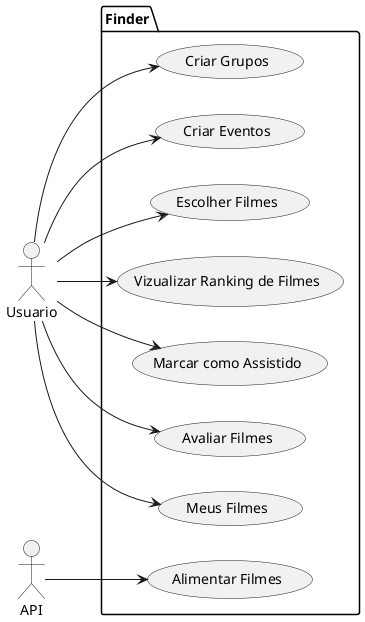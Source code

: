 @startuml caso-de-uso

left to right direction

actor Usuario as g
actor API as a

 

package Finder {

  usecase "Criar Grupos" as UC1

  usecase "Criar Eventos" as UC2

  usecase "Escolher Filmes" as UC3

  usecase "Vizualizar Ranking de Filmes" as UC4

  usecase "Marcar como Assistido" as UC5

  usecase "Avaliar Filmes" as UC6

  usecase "Meus Filmes" as UC7

  usecase "Alimentar Filmes" as UC8

}

 
a --> UC8

g --> UC1

g --> UC2

g --> UC3

g --> UC4

g --> UC5

g --> UC6

g --> UC7 

@enduml